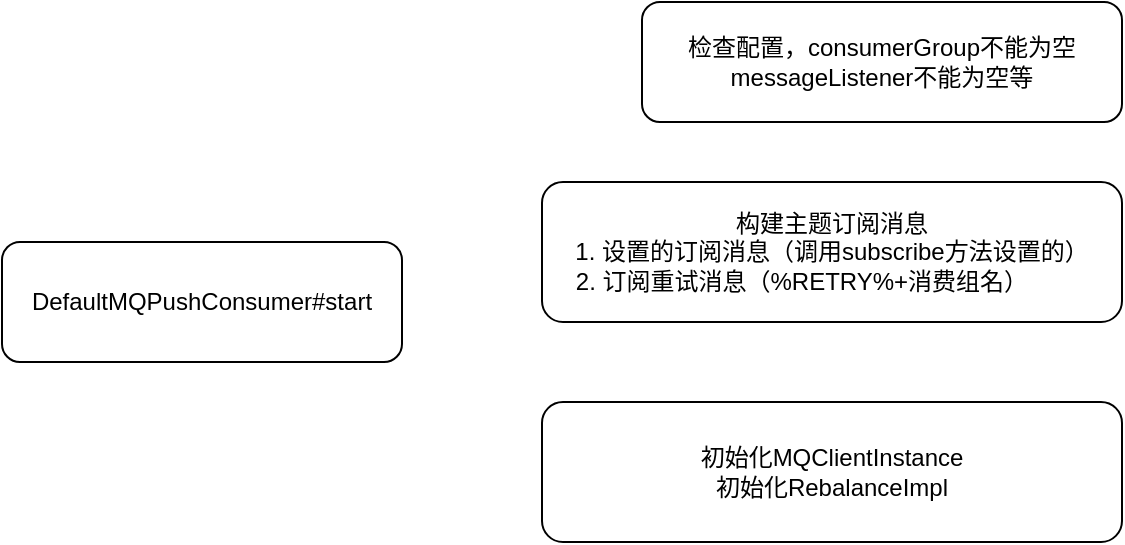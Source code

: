 <mxfile version="14.6.6" type="github">
  <diagram id="x_yBouvJ8vNpvIBVo2f2" name="Page-1">
    <mxGraphModel dx="946" dy="536" grid="1" gridSize="10" guides="1" tooltips="1" connect="1" arrows="1" fold="1" page="1" pageScale="1" pageWidth="827" pageHeight="1169" math="0" shadow="0">
      <root>
        <mxCell id="0" />
        <mxCell id="1" parent="0" />
        <mxCell id="1C4FP6_OPl20_pFZ42vm-1" value="DefaultMQPushConsumer#start" style="rounded=1;whiteSpace=wrap;html=1;" vertex="1" parent="1">
          <mxGeometry x="100" y="250" width="200" height="60" as="geometry" />
        </mxCell>
        <mxCell id="1C4FP6_OPl20_pFZ42vm-3" value="构建主题订阅消息&lt;br&gt;1. 设置的订阅消息（调用subscribe方法设置的）&lt;br&gt;2. 订阅重试消息（%RETRY%+消费组名）&amp;nbsp; &amp;nbsp; &amp;nbsp; &amp;nbsp; &amp;nbsp;" style="rounded=1;whiteSpace=wrap;html=1;" vertex="1" parent="1">
          <mxGeometry x="370" y="220" width="290" height="70" as="geometry" />
        </mxCell>
        <mxCell id="1C4FP6_OPl20_pFZ42vm-4" value="初始化MQClientInstance&lt;br&gt;初始化RebalanceImpl" style="rounded=1;whiteSpace=wrap;html=1;" vertex="1" parent="1">
          <mxGeometry x="370" y="330" width="290" height="70" as="geometry" />
        </mxCell>
        <mxCell id="1C4FP6_OPl20_pFZ42vm-5" value="&lt;div&gt;检查配置，consumerGroup不能为空&lt;/div&gt;&lt;div&gt;messageListener不能为空等&lt;/div&gt;" style="rounded=1;whiteSpace=wrap;html=1;" vertex="1" parent="1">
          <mxGeometry x="420" y="130" width="240" height="60" as="geometry" />
        </mxCell>
      </root>
    </mxGraphModel>
  </diagram>
</mxfile>

